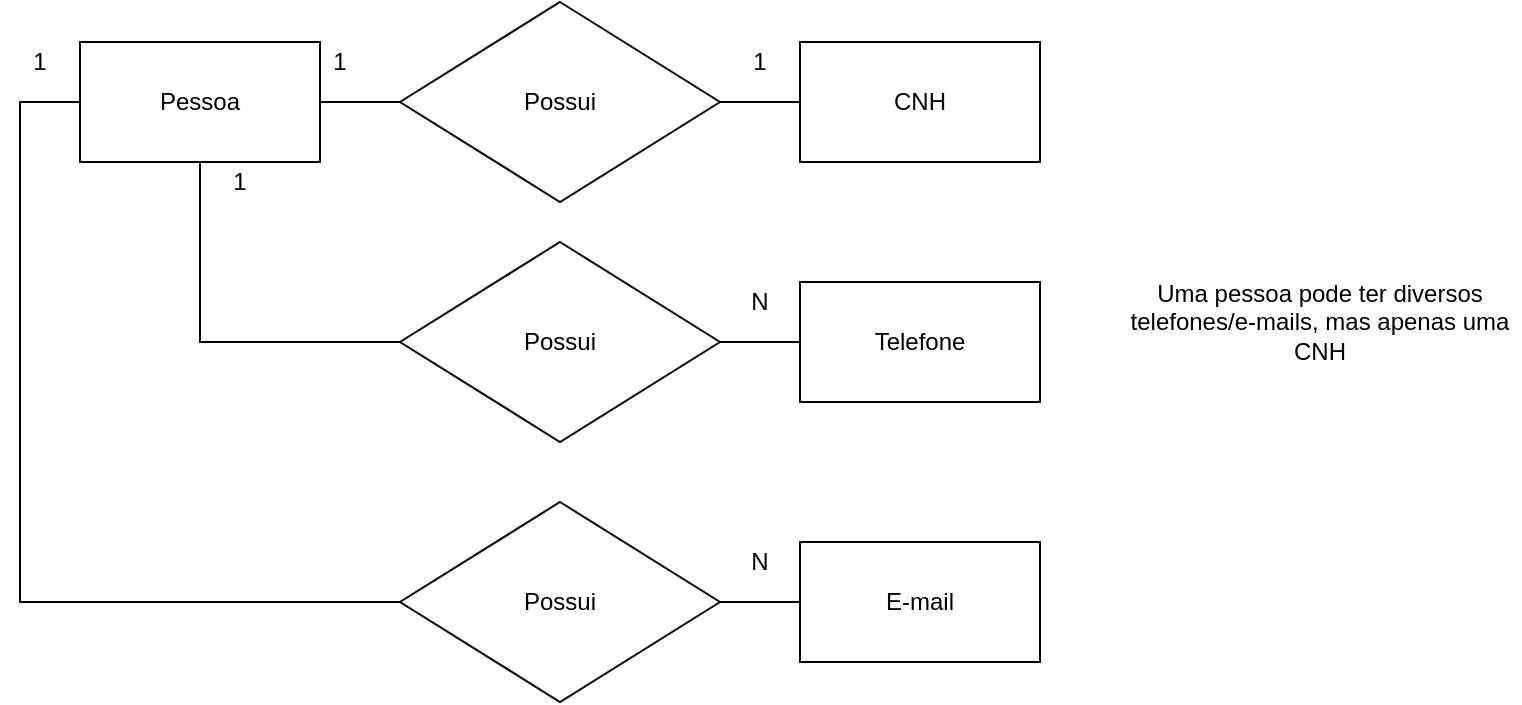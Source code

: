 <mxfile version="13.9.6" type="device"><diagram id="ZJYcQkZyhU5n7rpZfJC_" name="Page-1"><mxGraphModel dx="1108" dy="358" grid="1" gridSize="10" guides="1" tooltips="1" connect="1" arrows="1" fold="1" page="1" pageScale="1" pageWidth="1169" pageHeight="1654" math="0" shadow="0"><root><mxCell id="0"/><mxCell id="1" parent="0"/><mxCell id="zFJzss1n72w_d5E92hnr-1" style="edgeStyle=orthogonalEdgeStyle;rounded=0;orthogonalLoop=1;jettySize=auto;html=1;exitX=1;exitY=0.5;exitDx=0;exitDy=0;entryX=0;entryY=0.5;entryDx=0;entryDy=0;endArrow=none;endFill=0;" edge="1" parent="1" source="zFJzss1n72w_d5E92hnr-4" target="zFJzss1n72w_d5E92hnr-7"><mxGeometry relative="1" as="geometry"/></mxCell><mxCell id="zFJzss1n72w_d5E92hnr-2" style="edgeStyle=orthogonalEdgeStyle;rounded=0;orthogonalLoop=1;jettySize=auto;html=1;entryX=0;entryY=0.5;entryDx=0;entryDy=0;endArrow=none;endFill=0;" edge="1" parent="1" source="zFJzss1n72w_d5E92hnr-4" target="zFJzss1n72w_d5E92hnr-13"><mxGeometry relative="1" as="geometry"><Array as="points"><mxPoint x="180" y="290"/></Array></mxGeometry></mxCell><mxCell id="zFJzss1n72w_d5E92hnr-3" style="edgeStyle=orthogonalEdgeStyle;rounded=0;orthogonalLoop=1;jettySize=auto;html=1;entryX=0;entryY=0.5;entryDx=0;entryDy=0;endArrow=none;endFill=0;" edge="1" parent="1" source="zFJzss1n72w_d5E92hnr-4" target="zFJzss1n72w_d5E92hnr-17"><mxGeometry relative="1" as="geometry"><Array as="points"><mxPoint x="90" y="170"/><mxPoint x="90" y="420"/></Array></mxGeometry></mxCell><mxCell id="zFJzss1n72w_d5E92hnr-4" value="Pessoa" style="rounded=0;whiteSpace=wrap;html=1;" vertex="1" parent="1"><mxGeometry x="120" y="140" width="120" height="60" as="geometry"/></mxCell><mxCell id="zFJzss1n72w_d5E92hnr-5" value="CNH" style="rounded=0;whiteSpace=wrap;html=1;" vertex="1" parent="1"><mxGeometry x="480" y="140" width="120" height="60" as="geometry"/></mxCell><mxCell id="zFJzss1n72w_d5E92hnr-6" style="edgeStyle=orthogonalEdgeStyle;rounded=0;orthogonalLoop=1;jettySize=auto;html=1;exitX=1;exitY=0.5;exitDx=0;exitDy=0;endArrow=none;endFill=0;" edge="1" parent="1" source="zFJzss1n72w_d5E92hnr-7" target="zFJzss1n72w_d5E92hnr-5"><mxGeometry relative="1" as="geometry"/></mxCell><mxCell id="zFJzss1n72w_d5E92hnr-7" value="Possui" style="rhombus;whiteSpace=wrap;html=1;" vertex="1" parent="1"><mxGeometry x="280" y="120" width="160" height="100" as="geometry"/></mxCell><mxCell id="zFJzss1n72w_d5E92hnr-8" value="1" style="text;html=1;strokeColor=none;fillColor=none;align=center;verticalAlign=middle;whiteSpace=wrap;rounded=0;" vertex="1" parent="1"><mxGeometry x="440" y="140" width="40" height="20" as="geometry"/></mxCell><mxCell id="zFJzss1n72w_d5E92hnr-9" value="1" style="text;html=1;strokeColor=none;fillColor=none;align=center;verticalAlign=middle;whiteSpace=wrap;rounded=0;" vertex="1" parent="1"><mxGeometry x="230" y="140" width="40" height="20" as="geometry"/></mxCell><mxCell id="zFJzss1n72w_d5E92hnr-10" value="Uma pessoa pode ter diversos telefones/e-mails, mas apenas uma CNH" style="text;html=1;strokeColor=none;fillColor=none;align=center;verticalAlign=middle;whiteSpace=wrap;rounded=0;" vertex="1" parent="1"><mxGeometry x="640" y="270" width="200" height="20" as="geometry"/></mxCell><mxCell id="zFJzss1n72w_d5E92hnr-11" value="Telefone" style="rounded=0;whiteSpace=wrap;html=1;" vertex="1" parent="1"><mxGeometry x="480" y="260" width="120" height="60" as="geometry"/></mxCell><mxCell id="zFJzss1n72w_d5E92hnr-12" style="edgeStyle=orthogonalEdgeStyle;rounded=0;orthogonalLoop=1;jettySize=auto;html=1;exitX=1;exitY=0.5;exitDx=0;exitDy=0;endArrow=none;endFill=0;" edge="1" parent="1" source="zFJzss1n72w_d5E92hnr-13" target="zFJzss1n72w_d5E92hnr-11"><mxGeometry relative="1" as="geometry"/></mxCell><mxCell id="zFJzss1n72w_d5E92hnr-13" value="Possui" style="rhombus;whiteSpace=wrap;html=1;" vertex="1" parent="1"><mxGeometry x="280" y="240" width="160" height="100" as="geometry"/></mxCell><mxCell id="zFJzss1n72w_d5E92hnr-14" value="N" style="text;html=1;strokeColor=none;fillColor=none;align=center;verticalAlign=middle;whiteSpace=wrap;rounded=0;" vertex="1" parent="1"><mxGeometry x="440" y="260" width="40" height="20" as="geometry"/></mxCell><mxCell id="zFJzss1n72w_d5E92hnr-15" value="E-mail" style="rounded=0;whiteSpace=wrap;html=1;" vertex="1" parent="1"><mxGeometry x="480" y="390" width="120" height="60" as="geometry"/></mxCell><mxCell id="zFJzss1n72w_d5E92hnr-16" style="edgeStyle=orthogonalEdgeStyle;rounded=0;orthogonalLoop=1;jettySize=auto;html=1;exitX=1;exitY=0.5;exitDx=0;exitDy=0;endArrow=none;endFill=0;" edge="1" parent="1" source="zFJzss1n72w_d5E92hnr-17" target="zFJzss1n72w_d5E92hnr-15"><mxGeometry relative="1" as="geometry"/></mxCell><mxCell id="zFJzss1n72w_d5E92hnr-17" value="Possui" style="rhombus;whiteSpace=wrap;html=1;" vertex="1" parent="1"><mxGeometry x="280" y="370" width="160" height="100" as="geometry"/></mxCell><mxCell id="zFJzss1n72w_d5E92hnr-18" value="N" style="text;html=1;strokeColor=none;fillColor=none;align=center;verticalAlign=middle;whiteSpace=wrap;rounded=0;" vertex="1" parent="1"><mxGeometry x="440" y="390" width="40" height="20" as="geometry"/></mxCell><mxCell id="zFJzss1n72w_d5E92hnr-19" value="1" style="text;html=1;strokeColor=none;fillColor=none;align=center;verticalAlign=middle;whiteSpace=wrap;rounded=0;" vertex="1" parent="1"><mxGeometry x="180" y="200" width="40" height="20" as="geometry"/></mxCell><mxCell id="zFJzss1n72w_d5E92hnr-20" value="1" style="text;html=1;strokeColor=none;fillColor=none;align=center;verticalAlign=middle;whiteSpace=wrap;rounded=0;" vertex="1" parent="1"><mxGeometry x="80" y="140" width="40" height="20" as="geometry"/></mxCell></root></mxGraphModel></diagram></mxfile>
